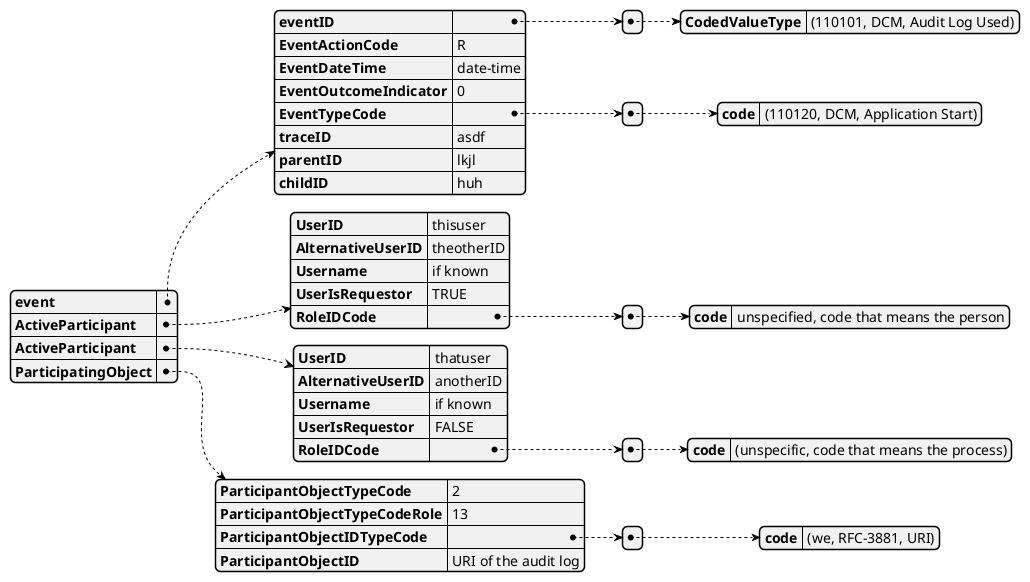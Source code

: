 
@startjson
{
	"event": {
	   "eventID" : [
	       { "CodedValueType" : "(110101, DCM, Audit Log Used)"}
	       ],
	   "EventActionCode": "R",
	   "EventDateTime" : "date-time",
	   "EventOutcomeIndicator": "0",
	   "EventTypeCode" : [
	   	{ "code" : "(110120, DCM, Application Start)"}
		],
	   "traceID" : "asdf",
	   "parentID" : "lkjl",
	   "childID" : "huh"
	   },
	"ActiveParticipant" : {
	   "UserID" : "thisuser",
	   "AlternativeUserID" : "theotherID",
	   "Username" : "if known",
	   "UserIsRequestor" : "TRUE",
	   "RoleIDCode" : [
	   	{ "code" : "unspecified, code that means the person"}
		]
	   },
	"ActiveParticipant" : {
	   "UserID" : "thatuser",
	   "AlternativeUserID" : "anotherID",
	   "Username" : "if known",
	   "UserIsRequestor" : "FALSE",
	   "RoleIDCode" : [
	   	{ "code" : "(unspecific, code that means the process)"}
		]	   
	   },
	"ParticipatingObject" : {
	   "ParticipantObjectTypeCode" : 2,
	   "ParticipantObjectTypeCodeRole" : 13,
	   "ParticipantObjectIDTypeCode" : [
	       { "code" : "(we, RFC-3881, URI)"}
	       ],
	   "ParticipantObjectID" : "URI of the audit log"
	   }	  
}
@endjson


	   
